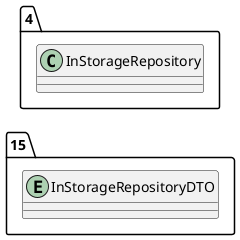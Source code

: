 @startuml 
allow_mixing
left to right direction
package "15"{
entity InStorageRepositoryDTO

}
package "4"{
class InStorageRepository
}
@enduml